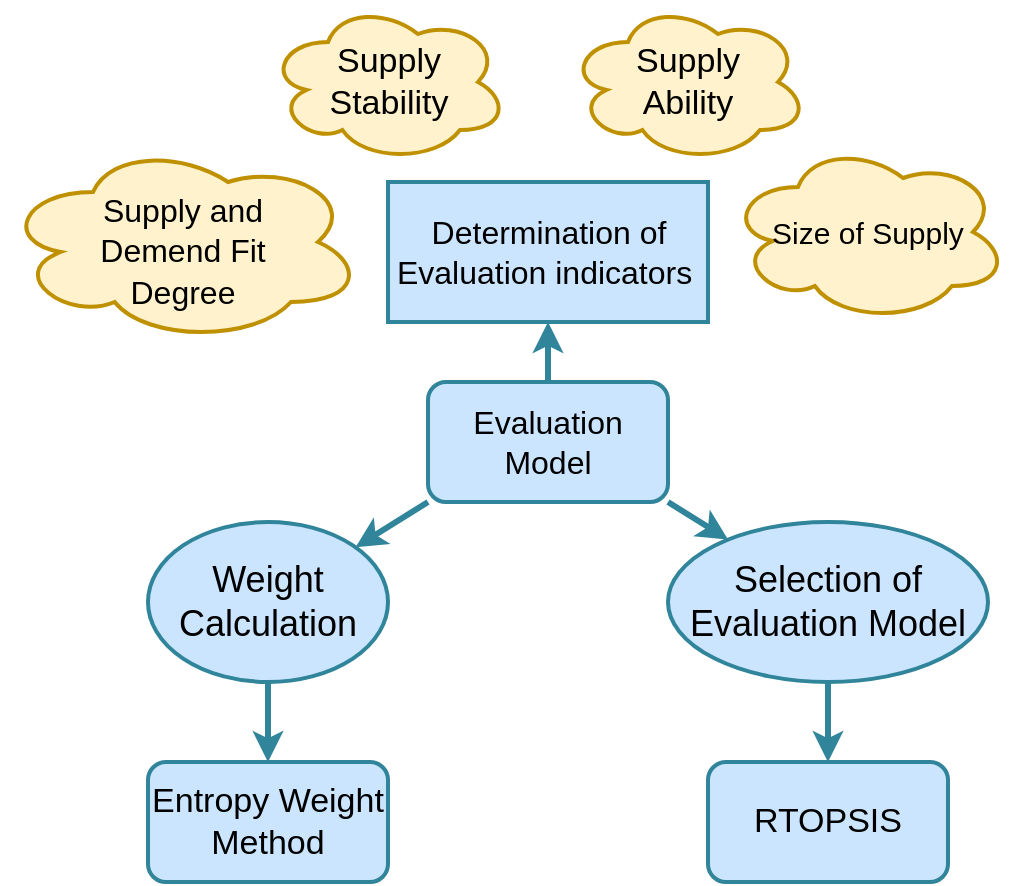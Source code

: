 <mxfile version="16.2.7" type="github"><diagram id="MScy3IpKYjBRjj6yErR7" name="第 1 页"><mxGraphModel dx="990" dy="571" grid="1" gridSize="10" guides="1" tooltips="1" connect="1" arrows="1" fold="1" page="1" pageScale="1" pageWidth="827" pageHeight="1169" math="0" shadow="0"><root><mxCell id="0"/><mxCell id="1" parent="0"/><mxCell id="hF7rtW5PA-wnqfFUIDh3-1" value="" style="verticalLabelPosition=bottom;verticalAlign=top;html=1;shape=mxgraph.basic.rect;fillColor2=none;strokeWidth=2;size=20;indent=5;fillColor=#cce5ff;strokeColor=#31859b;" vertex="1" parent="1"><mxGeometry x="300" y="110" width="160" height="70" as="geometry"/></mxCell><mxCell id="hF7rtW5PA-wnqfFUIDh3-4" value="" style="edgeStyle=orthogonalEdgeStyle;rounded=0;orthogonalLoop=1;jettySize=auto;html=1;fillColor=#cce5ff;strokeColor=#31859b;strokeWidth=3;" edge="1" parent="1" source="hF7rtW5PA-wnqfFUIDh3-2" target="hF7rtW5PA-wnqfFUIDh3-1"><mxGeometry relative="1" as="geometry"/></mxCell><mxCell id="hF7rtW5PA-wnqfFUIDh3-2" value="" style="rounded=1;whiteSpace=wrap;html=1;fillColor=#cce5ff;strokeColor=#31859b;strokeWidth=2;" vertex="1" parent="1"><mxGeometry x="320" y="210" width="120" height="60" as="geometry"/></mxCell><mxCell id="hF7rtW5PA-wnqfFUIDh3-11" value="" style="edgeStyle=orthogonalEdgeStyle;rounded=0;orthogonalLoop=1;jettySize=auto;html=1;fillColor=#cce5ff;strokeColor=#31859b;strokeWidth=3;" edge="1" parent="1" source="hF7rtW5PA-wnqfFUIDh3-5" target="hF7rtW5PA-wnqfFUIDh3-7"><mxGeometry relative="1" as="geometry"/></mxCell><mxCell id="hF7rtW5PA-wnqfFUIDh3-5" value="" style="ellipse;whiteSpace=wrap;html=1;fillColor=#cce5ff;strokeColor=#31859b;strokeWidth=2;" vertex="1" parent="1"><mxGeometry x="180" y="280" width="120" height="80" as="geometry"/></mxCell><mxCell id="hF7rtW5PA-wnqfFUIDh3-12" value="" style="edgeStyle=orthogonalEdgeStyle;rounded=0;orthogonalLoop=1;jettySize=auto;html=1;fillColor=#cce5ff;strokeColor=#31859b;strokeWidth=3;" edge="1" parent="1" source="hF7rtW5PA-wnqfFUIDh3-6" target="hF7rtW5PA-wnqfFUIDh3-8"><mxGeometry relative="1" as="geometry"/></mxCell><mxCell id="hF7rtW5PA-wnqfFUIDh3-6" value="" style="ellipse;whiteSpace=wrap;html=1;fillColor=#cce5ff;strokeColor=#31859b;strokeWidth=2;" vertex="1" parent="1"><mxGeometry x="440" y="280" width="160" height="80" as="geometry"/></mxCell><mxCell id="hF7rtW5PA-wnqfFUIDh3-7" value="&lt;font style=&quot;font-size: 17px&quot;&gt;Entropy Weight Method&lt;/font&gt;" style="rounded=1;whiteSpace=wrap;html=1;fillColor=#cce5ff;strokeColor=#31859b;strokeWidth=2;" vertex="1" parent="1"><mxGeometry x="180" y="400" width="120" height="60" as="geometry"/></mxCell><mxCell id="hF7rtW5PA-wnqfFUIDh3-8" value="&lt;font style=&quot;font-size: 17px&quot;&gt;RTOPSIS&lt;/font&gt;" style="rounded=1;whiteSpace=wrap;html=1;fillColor=#cce5ff;strokeColor=#31859b;strokeWidth=2;" vertex="1" parent="1"><mxGeometry x="460" y="400" width="120" height="60" as="geometry"/></mxCell><mxCell id="hF7rtW5PA-wnqfFUIDh3-9" value="" style="endArrow=classic;html=1;rounded=0;exitX=0;exitY=1;exitDx=0;exitDy=0;fillColor=#cce5ff;strokeColor=#31859b;strokeWidth=3;" edge="1" parent="1" source="hF7rtW5PA-wnqfFUIDh3-2" target="hF7rtW5PA-wnqfFUIDh3-5"><mxGeometry width="50" height="50" relative="1" as="geometry"><mxPoint x="320" y="280" as="sourcePoint"/><mxPoint x="440" y="300" as="targetPoint"/></mxGeometry></mxCell><mxCell id="hF7rtW5PA-wnqfFUIDh3-10" value="" style="endArrow=classic;html=1;rounded=0;fillColor=#cce5ff;strokeColor=#31859b;strokeWidth=3;" edge="1" parent="1" target="hF7rtW5PA-wnqfFUIDh3-6"><mxGeometry width="50" height="50" relative="1" as="geometry"><mxPoint x="440" y="270" as="sourcePoint"/><mxPoint x="293.772" y="302.642" as="targetPoint"/></mxGeometry></mxCell><mxCell id="hF7rtW5PA-wnqfFUIDh3-14" value="&lt;p&gt;&lt;br&gt;&lt;/p&gt;" style="ellipse;shape=cloud;whiteSpace=wrap;html=1;verticalAlign=top;strokeWidth=2;fillColor=#fff2cc;strokeColor=#bf9000;" vertex="1" parent="1"><mxGeometry x="240" y="20" width="120" height="80" as="geometry"/></mxCell><mxCell id="hF7rtW5PA-wnqfFUIDh3-16" value="&lt;pre&gt;&lt;br&gt;&lt;/pre&gt;" style="ellipse;shape=cloud;whiteSpace=wrap;html=1;verticalAlign=top;strokeWidth=2;fillColor=#fff2cc;strokeColor=#bf9000;" vertex="1" parent="1"><mxGeometry x="107.5" y="90" width="180" height="100" as="geometry"/></mxCell><mxCell id="hF7rtW5PA-wnqfFUIDh3-18" value="&lt;p style=&quot;font-size: 14px&quot;&gt;&lt;br&gt;&lt;/p&gt;" style="ellipse;shape=cloud;whiteSpace=wrap;html=1;verticalAlign=top;strokeWidth=2;fillColor=#fff2cc;strokeColor=#bf9000;" vertex="1" parent="1"><mxGeometry x="390" y="20" width="120" height="80" as="geometry"/></mxCell><mxCell id="hF7rtW5PA-wnqfFUIDh3-20" value="" style="ellipse;shape=cloud;whiteSpace=wrap;html=1;verticalAlign=top;strokeWidth=2;fillColor=#fff2cc;strokeColor=#bf9000;" vertex="1" parent="1"><mxGeometry x="470" y="90" width="140" height="90" as="geometry"/></mxCell><mxCell id="hF7rtW5PA-wnqfFUIDh3-25" value="Supply Stability" style="text;html=1;align=center;verticalAlign=middle;whiteSpace=wrap;rounded=0;fontSize=17;" vertex="1" parent="1"><mxGeometry x="248.75" y="33.75" width="102.5" height="52.5" as="geometry"/></mxCell><mxCell id="hF7rtW5PA-wnqfFUIDh3-26" value="Supply Ability" style="text;html=1;align=center;verticalAlign=middle;whiteSpace=wrap;rounded=0;fontSize=17;" vertex="1" parent="1"><mxGeometry x="405" y="40" width="90" height="40" as="geometry"/></mxCell><mxCell id="hF7rtW5PA-wnqfFUIDh3-27" value="&lt;font style=&quot;font-size: 16px&quot;&gt;Supply and Demend Fit Degree&lt;/font&gt;" style="text;html=1;align=center;verticalAlign=middle;whiteSpace=wrap;rounded=0;fontSize=17;" vertex="1" parent="1"><mxGeometry x="126.88" y="112.5" width="141.25" height="65" as="geometry"/></mxCell><mxCell id="hF7rtW5PA-wnqfFUIDh3-28" value="&lt;font style=&quot;font-size: 15px&quot;&gt;Size of Supply&lt;/font&gt;" style="text;html=1;align=center;verticalAlign=middle;whiteSpace=wrap;rounded=0;fontSize=13;" vertex="1" parent="1"><mxGeometry x="485" y="105" width="110" height="60" as="geometry"/></mxCell><mxCell id="hF7rtW5PA-wnqfFUIDh3-29" value="&lt;span style=&quot;font-size: 16px&quot;&gt;Determination of Evaluation indicators&amp;nbsp;&lt;/span&gt;" style="text;html=1;align=center;verticalAlign=middle;whiteSpace=wrap;rounded=0;fontSize=15;" vertex="1" parent="1"><mxGeometry x="287.5" y="120" width="185" height="50" as="geometry"/></mxCell><mxCell id="hF7rtW5PA-wnqfFUIDh3-30" value="Evaluation Model" style="text;html=1;align=center;verticalAlign=middle;whiteSpace=wrap;rounded=0;fontFamily=Helvetica;fontSize=16;" vertex="1" parent="1"><mxGeometry x="325" y="220" width="110" height="40" as="geometry"/></mxCell><mxCell id="hF7rtW5PA-wnqfFUIDh3-32" value="&lt;font style=&quot;font-size: 18px&quot;&gt;Weight Calculation&lt;/font&gt;" style="text;html=1;align=center;verticalAlign=middle;whiteSpace=wrap;rounded=0;fontFamily=Helvetica;fontSize=14;" vertex="1" parent="1"><mxGeometry x="195" y="310" width="90" height="20" as="geometry"/></mxCell><mxCell id="hF7rtW5PA-wnqfFUIDh3-33" value="Selection of Evaluation Model" style="text;html=1;align=center;verticalAlign=middle;whiteSpace=wrap;rounded=0;fontFamily=Helvetica;fontSize=18;" vertex="1" parent="1"><mxGeometry x="445" y="295" width="150" height="50" as="geometry"/></mxCell></root></mxGraphModel></diagram></mxfile>